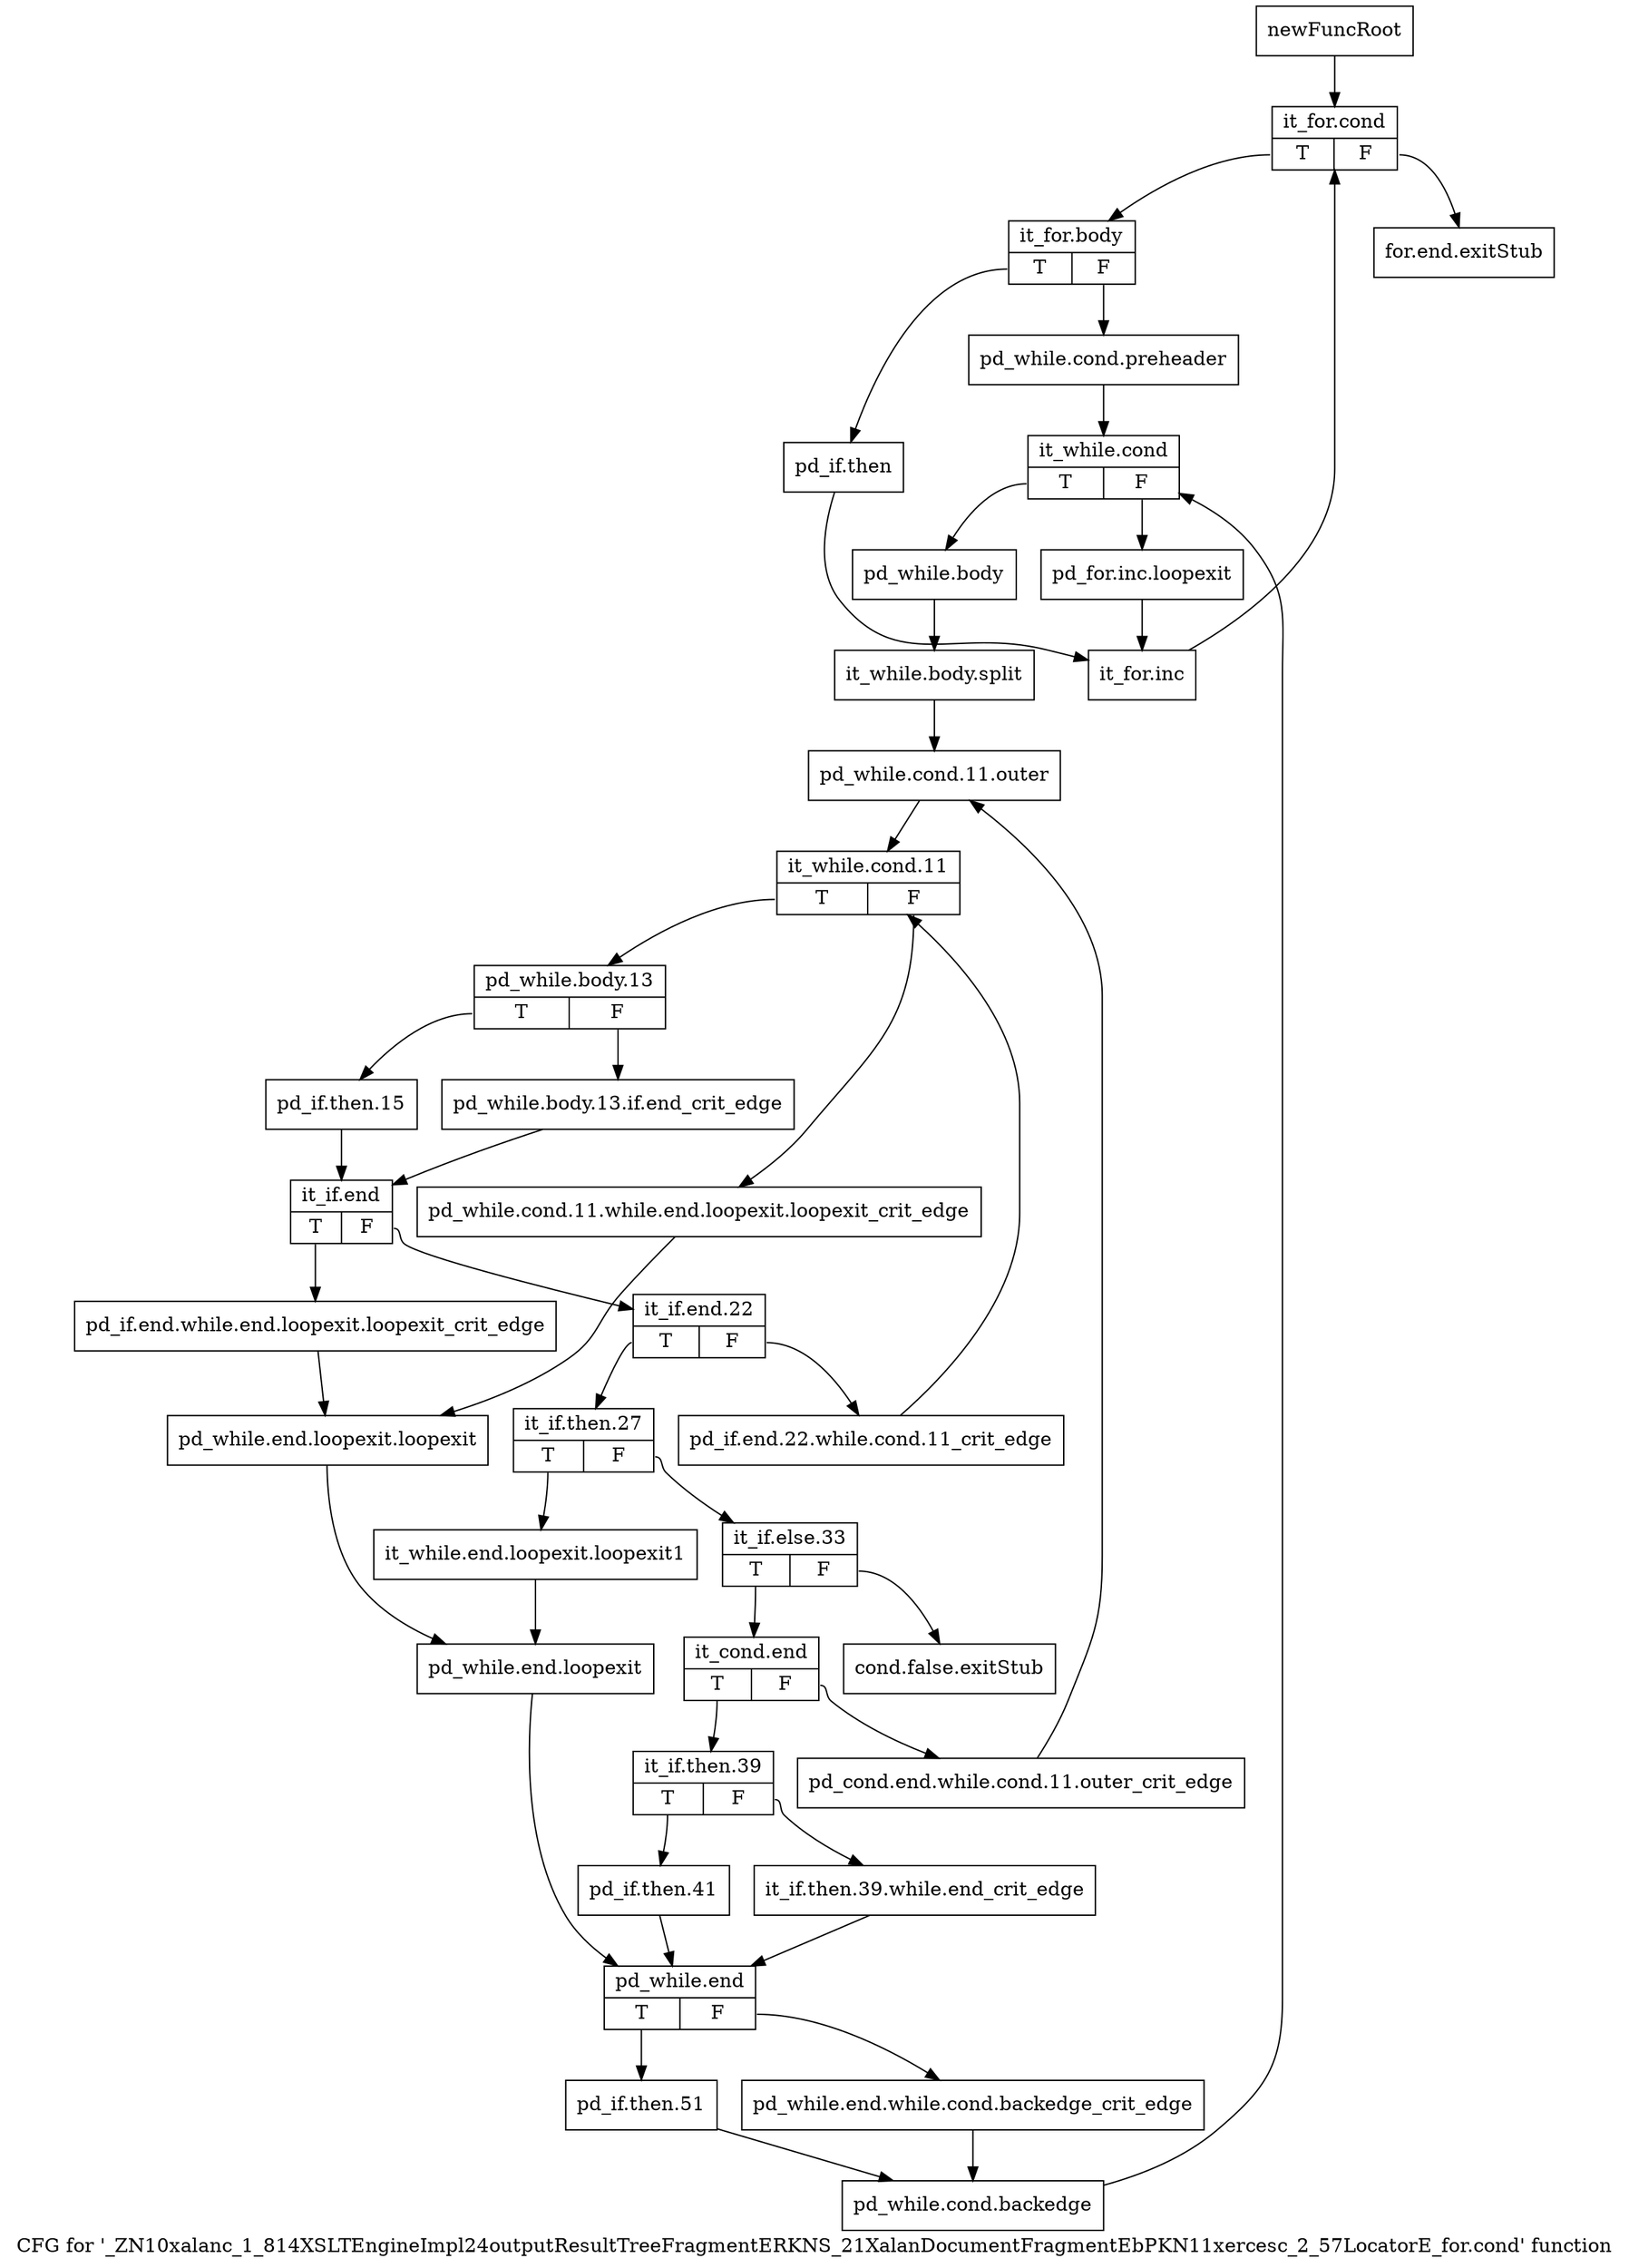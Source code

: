 digraph "CFG for '_ZN10xalanc_1_814XSLTEngineImpl24outputResultTreeFragmentERKNS_21XalanDocumentFragmentEbPKN11xercesc_2_57LocatorE_for.cond' function" {
	label="CFG for '_ZN10xalanc_1_814XSLTEngineImpl24outputResultTreeFragmentERKNS_21XalanDocumentFragmentEbPKN11xercesc_2_57LocatorE_for.cond' function";

	Node0xa0d8f50 [shape=record,label="{newFuncRoot}"];
	Node0xa0d8f50 -> Node0xa0d9040;
	Node0xa0d8fa0 [shape=record,label="{for.end.exitStub}"];
	Node0xa0d8ff0 [shape=record,label="{cond.false.exitStub}"];
	Node0xa0d9040 [shape=record,label="{it_for.cond|{<s0>T|<s1>F}}"];
	Node0xa0d9040:s0 -> Node0xa0d9090;
	Node0xa0d9040:s1 -> Node0xa0d8fa0;
	Node0xa0d9090 [shape=record,label="{it_for.body|{<s0>T|<s1>F}}"];
	Node0xa0d9090:s0 -> Node0xa0d99a0;
	Node0xa0d9090:s1 -> Node0xa0d90e0;
	Node0xa0d90e0 [shape=record,label="{pd_while.cond.preheader}"];
	Node0xa0d90e0 -> Node0xa0d9130;
	Node0xa0d9130 [shape=record,label="{it_while.cond|{<s0>T|<s1>F}}"];
	Node0xa0d9130:s0 -> Node0xa0d91d0;
	Node0xa0d9130:s1 -> Node0xa0d9180;
	Node0xa0d9180 [shape=record,label="{pd_for.inc.loopexit}"];
	Node0xa0d9180 -> Node0xa0d99f0;
	Node0xa0d91d0 [shape=record,label="{pd_while.body}"];
	Node0xa0d91d0 -> Node0xd182c50;
	Node0xd182c50 [shape=record,label="{it_while.body.split}"];
	Node0xd182c50 -> Node0xa0d9220;
	Node0xa0d9220 [shape=record,label="{pd_while.cond.11.outer}"];
	Node0xa0d9220 -> Node0xa0d9270;
	Node0xa0d9270 [shape=record,label="{it_while.cond.11|{<s0>T|<s1>F}}"];
	Node0xa0d9270:s0 -> Node0xa0d9310;
	Node0xa0d9270:s1 -> Node0xa0d92c0;
	Node0xa0d92c0 [shape=record,label="{pd_while.cond.11.while.end.loopexit.loopexit_crit_edge}"];
	Node0xa0d92c0 -> Node0xa0d97c0;
	Node0xa0d9310 [shape=record,label="{pd_while.body.13|{<s0>T|<s1>F}}"];
	Node0xa0d9310:s0 -> Node0xa0d93b0;
	Node0xa0d9310:s1 -> Node0xa0d9360;
	Node0xa0d9360 [shape=record,label="{pd_while.body.13.if.end_crit_edge}"];
	Node0xa0d9360 -> Node0xa0d9400;
	Node0xa0d93b0 [shape=record,label="{pd_if.then.15}"];
	Node0xa0d93b0 -> Node0xa0d9400;
	Node0xa0d9400 [shape=record,label="{it_if.end|{<s0>T|<s1>F}}"];
	Node0xa0d9400:s0 -> Node0xa0d9770;
	Node0xa0d9400:s1 -> Node0xa0d9450;
	Node0xa0d9450 [shape=record,label="{it_if.end.22|{<s0>T|<s1>F}}"];
	Node0xa0d9450:s0 -> Node0xa0d94f0;
	Node0xa0d9450:s1 -> Node0xa0d94a0;
	Node0xa0d94a0 [shape=record,label="{pd_if.end.22.while.cond.11_crit_edge}"];
	Node0xa0d94a0 -> Node0xa0d9270;
	Node0xa0d94f0 [shape=record,label="{it_if.then.27|{<s0>T|<s1>F}}"];
	Node0xa0d94f0:s0 -> Node0xa0d9720;
	Node0xa0d94f0:s1 -> Node0xa0d9540;
	Node0xa0d9540 [shape=record,label="{it_if.else.33|{<s0>T|<s1>F}}"];
	Node0xa0d9540:s0 -> Node0xa0d9590;
	Node0xa0d9540:s1 -> Node0xa0d8ff0;
	Node0xa0d9590 [shape=record,label="{it_cond.end|{<s0>T|<s1>F}}"];
	Node0xa0d9590:s0 -> Node0xa0d9630;
	Node0xa0d9590:s1 -> Node0xa0d95e0;
	Node0xa0d95e0 [shape=record,label="{pd_cond.end.while.cond.11.outer_crit_edge}"];
	Node0xa0d95e0 -> Node0xa0d9220;
	Node0xa0d9630 [shape=record,label="{it_if.then.39|{<s0>T|<s1>F}}"];
	Node0xa0d9630:s0 -> Node0xa0d96d0;
	Node0xa0d9630:s1 -> Node0xa0d9680;
	Node0xa0d9680 [shape=record,label="{it_if.then.39.while.end_crit_edge}"];
	Node0xa0d9680 -> Node0xa0d9860;
	Node0xa0d96d0 [shape=record,label="{pd_if.then.41}"];
	Node0xa0d96d0 -> Node0xa0d9860;
	Node0xa0d9720 [shape=record,label="{it_while.end.loopexit.loopexit1}"];
	Node0xa0d9720 -> Node0xa0d9810;
	Node0xa0d9770 [shape=record,label="{pd_if.end.while.end.loopexit.loopexit_crit_edge}"];
	Node0xa0d9770 -> Node0xa0d97c0;
	Node0xa0d97c0 [shape=record,label="{pd_while.end.loopexit.loopexit}"];
	Node0xa0d97c0 -> Node0xa0d9810;
	Node0xa0d9810 [shape=record,label="{pd_while.end.loopexit}"];
	Node0xa0d9810 -> Node0xa0d9860;
	Node0xa0d9860 [shape=record,label="{pd_while.end|{<s0>T|<s1>F}}"];
	Node0xa0d9860:s0 -> Node0xa0d9900;
	Node0xa0d9860:s1 -> Node0xa0d98b0;
	Node0xa0d98b0 [shape=record,label="{pd_while.end.while.cond.backedge_crit_edge}"];
	Node0xa0d98b0 -> Node0xa0d9950;
	Node0xa0d9900 [shape=record,label="{pd_if.then.51}"];
	Node0xa0d9900 -> Node0xa0d9950;
	Node0xa0d9950 [shape=record,label="{pd_while.cond.backedge}"];
	Node0xa0d9950 -> Node0xa0d9130;
	Node0xa0d99a0 [shape=record,label="{pd_if.then}"];
	Node0xa0d99a0 -> Node0xa0d99f0;
	Node0xa0d99f0 [shape=record,label="{it_for.inc}"];
	Node0xa0d99f0 -> Node0xa0d9040;
}
